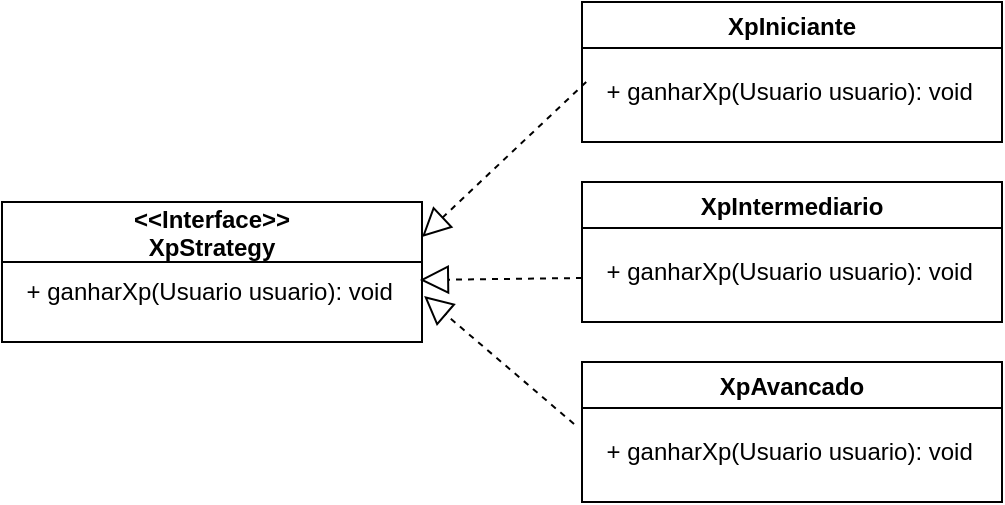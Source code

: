 <mxfile version="20.2.8" type="device"><diagram id="ToS7L3lAEm12-cF7eO7M" name="Page-1"><mxGraphModel dx="1422" dy="762" grid="1" gridSize="10" guides="1" tooltips="1" connect="1" arrows="1" fold="1" page="1" pageScale="1" pageWidth="1169" pageHeight="1654" math="0" shadow="0"><root><mxCell id="0"/><mxCell id="1" parent="0"/><mxCell id="P5oY_e7m1ph2cAxv39XY-1" value="&lt;&lt;Interface&gt;&gt;&#10;XpStrategy" style="swimlane;startSize=30;" vertex="1" parent="1"><mxGeometry x="290" y="510" width="210" height="70" as="geometry"/></mxCell><mxCell id="P5oY_e7m1ph2cAxv39XY-2" value="+ ganharXp(Usuario usuario): void&amp;nbsp;" style="text;html=1;align=center;verticalAlign=middle;resizable=0;points=[];autosize=1;strokeColor=none;fillColor=none;" vertex="1" parent="P5oY_e7m1ph2cAxv39XY-1"><mxGeometry y="30" width="210" height="30" as="geometry"/></mxCell><mxCell id="P5oY_e7m1ph2cAxv39XY-4" value="XpIniciante" style="swimlane;" vertex="1" parent="1"><mxGeometry x="580" y="410" width="210" height="70" as="geometry"/></mxCell><mxCell id="P5oY_e7m1ph2cAxv39XY-5" value="+ ganharXp(Usuario usuario): void&amp;nbsp;" style="text;html=1;align=center;verticalAlign=middle;resizable=0;points=[];autosize=1;strokeColor=none;fillColor=none;" vertex="1" parent="P5oY_e7m1ph2cAxv39XY-4"><mxGeometry y="30" width="210" height="30" as="geometry"/></mxCell><mxCell id="P5oY_e7m1ph2cAxv39XY-6" value="XpIntermediario" style="swimlane;" vertex="1" parent="1"><mxGeometry x="580" y="500" width="210" height="70" as="geometry"/></mxCell><mxCell id="P5oY_e7m1ph2cAxv39XY-7" value="+ ganharXp(Usuario usuario): void&amp;nbsp;" style="text;html=1;align=center;verticalAlign=middle;resizable=0;points=[];autosize=1;strokeColor=none;fillColor=none;" vertex="1" parent="P5oY_e7m1ph2cAxv39XY-6"><mxGeometry y="30" width="210" height="30" as="geometry"/></mxCell><mxCell id="P5oY_e7m1ph2cAxv39XY-8" value="XpAvancado" style="swimlane;" vertex="1" parent="1"><mxGeometry x="580" y="590" width="210" height="70" as="geometry"/></mxCell><mxCell id="P5oY_e7m1ph2cAxv39XY-9" value="+ ganharXp(Usuario usuario): void&amp;nbsp;" style="text;html=1;align=center;verticalAlign=middle;resizable=0;points=[];autosize=1;strokeColor=none;fillColor=none;" vertex="1" parent="P5oY_e7m1ph2cAxv39XY-8"><mxGeometry y="30" width="210" height="30" as="geometry"/></mxCell><mxCell id="P5oY_e7m1ph2cAxv39XY-10" value="" style="endArrow=block;dashed=1;endFill=0;endSize=12;html=1;rounded=0;exitX=0.01;exitY=0.333;exitDx=0;exitDy=0;exitPerimeter=0;entryX=1;entryY=0.25;entryDx=0;entryDy=0;" edge="1" parent="1" source="P5oY_e7m1ph2cAxv39XY-5" target="P5oY_e7m1ph2cAxv39XY-1"><mxGeometry width="160" relative="1" as="geometry"><mxPoint x="500" y="480" as="sourcePoint"/><mxPoint x="660" y="480" as="targetPoint"/></mxGeometry></mxCell><mxCell id="P5oY_e7m1ph2cAxv39XY-11" value="" style="endArrow=block;dashed=1;endFill=0;endSize=12;html=1;rounded=0;exitX=0;exitY=0.6;exitDx=0;exitDy=0;exitPerimeter=0;entryX=0.995;entryY=0.3;entryDx=0;entryDy=0;entryPerimeter=0;" edge="1" parent="1" source="P5oY_e7m1ph2cAxv39XY-7" target="P5oY_e7m1ph2cAxv39XY-2"><mxGeometry width="160" relative="1" as="geometry"><mxPoint x="592.1" y="459.99" as="sourcePoint"/><mxPoint x="510" y="537.5" as="targetPoint"/></mxGeometry></mxCell><mxCell id="P5oY_e7m1ph2cAxv39XY-12" value="" style="endArrow=block;dashed=1;endFill=0;endSize=12;html=1;rounded=0;exitX=-0.019;exitY=0.033;exitDx=0;exitDy=0;exitPerimeter=0;entryX=1.005;entryY=0.567;entryDx=0;entryDy=0;entryPerimeter=0;" edge="1" parent="1" source="P5oY_e7m1ph2cAxv39XY-9" target="P5oY_e7m1ph2cAxv39XY-2"><mxGeometry width="160" relative="1" as="geometry"><mxPoint x="590" y="558" as="sourcePoint"/><mxPoint x="508.95" y="559" as="targetPoint"/></mxGeometry></mxCell></root></mxGraphModel></diagram></mxfile>
